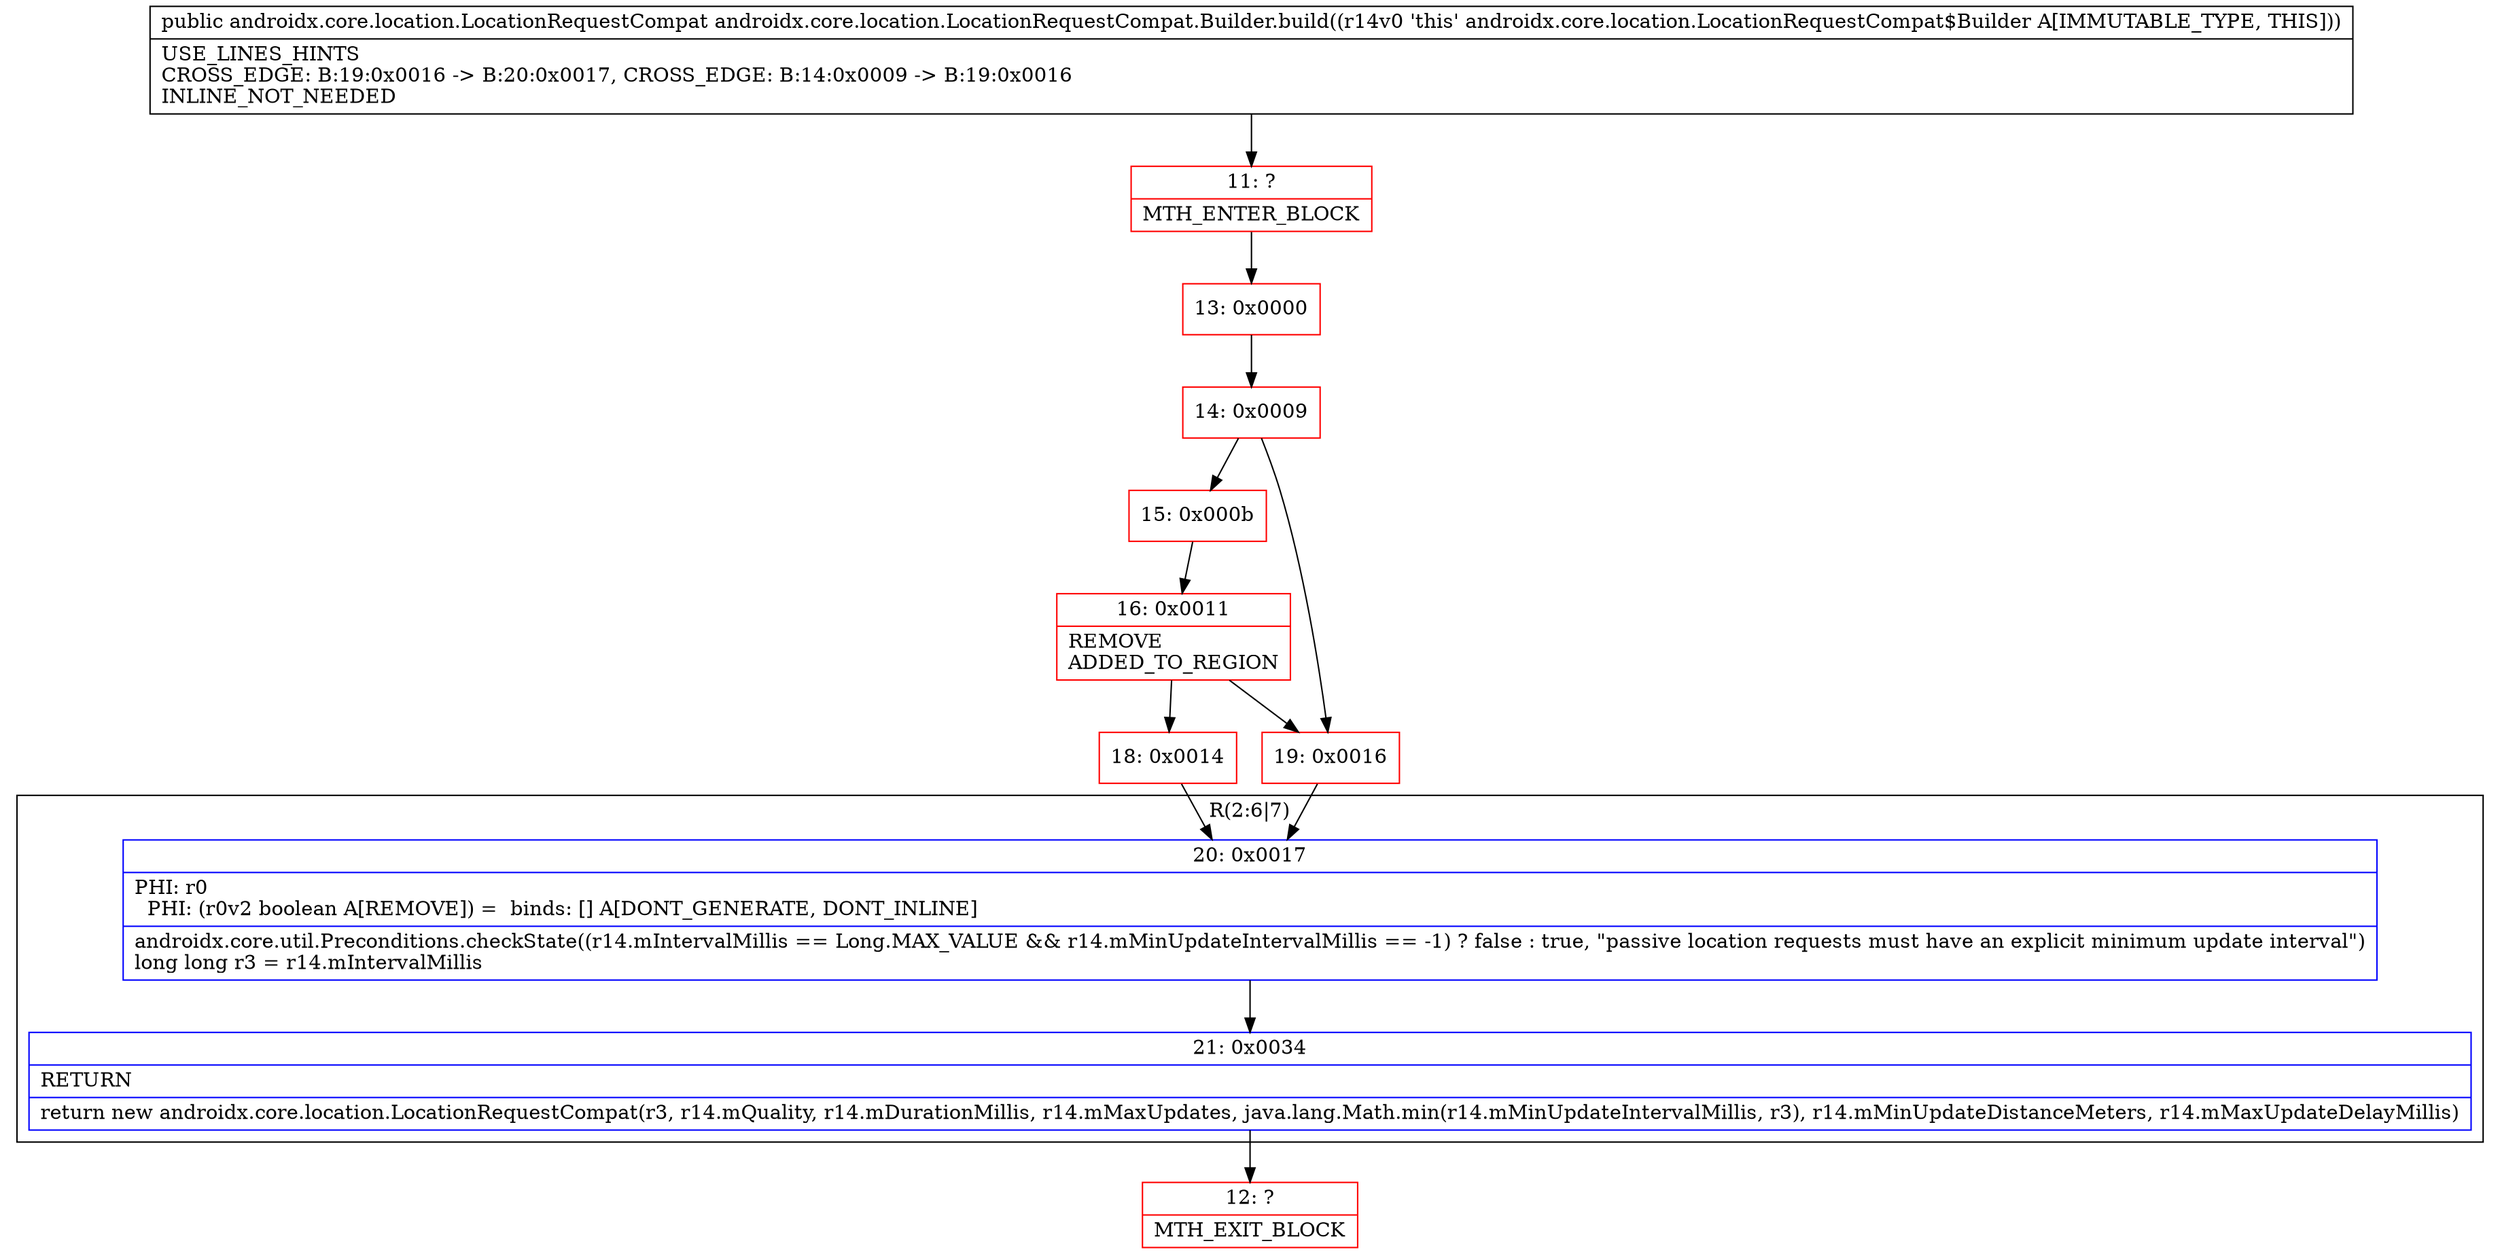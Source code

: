 digraph "CFG forandroidx.core.location.LocationRequestCompat.Builder.build()Landroidx\/core\/location\/LocationRequestCompat;" {
subgraph cluster_Region_88817056 {
label = "R(2:6|7)";
node [shape=record,color=blue];
Node_20 [shape=record,label="{20\:\ 0x0017|PHI: r0 \l  PHI: (r0v2 boolean A[REMOVE]) =  binds: [] A[DONT_GENERATE, DONT_INLINE]\l|androidx.core.util.Preconditions.checkState((r14.mIntervalMillis == Long.MAX_VALUE && r14.mMinUpdateIntervalMillis == \-1) ? false : true, \"passive location requests must have an explicit minimum update interval\")\llong long r3 = r14.mIntervalMillis\l}"];
Node_21 [shape=record,label="{21\:\ 0x0034|RETURN\l|return new androidx.core.location.LocationRequestCompat(r3, r14.mQuality, r14.mDurationMillis, r14.mMaxUpdates, java.lang.Math.min(r14.mMinUpdateIntervalMillis, r3), r14.mMinUpdateDistanceMeters, r14.mMaxUpdateDelayMillis)\l}"];
}
Node_11 [shape=record,color=red,label="{11\:\ ?|MTH_ENTER_BLOCK\l}"];
Node_13 [shape=record,color=red,label="{13\:\ 0x0000}"];
Node_14 [shape=record,color=red,label="{14\:\ 0x0009}"];
Node_15 [shape=record,color=red,label="{15\:\ 0x000b}"];
Node_16 [shape=record,color=red,label="{16\:\ 0x0011|REMOVE\lADDED_TO_REGION\l}"];
Node_18 [shape=record,color=red,label="{18\:\ 0x0014}"];
Node_12 [shape=record,color=red,label="{12\:\ ?|MTH_EXIT_BLOCK\l}"];
Node_19 [shape=record,color=red,label="{19\:\ 0x0016}"];
MethodNode[shape=record,label="{public androidx.core.location.LocationRequestCompat androidx.core.location.LocationRequestCompat.Builder.build((r14v0 'this' androidx.core.location.LocationRequestCompat$Builder A[IMMUTABLE_TYPE, THIS]))  | USE_LINES_HINTS\lCROSS_EDGE: B:19:0x0016 \-\> B:20:0x0017, CROSS_EDGE: B:14:0x0009 \-\> B:19:0x0016\lINLINE_NOT_NEEDED\l}"];
MethodNode -> Node_11;Node_20 -> Node_21;
Node_21 -> Node_12;
Node_11 -> Node_13;
Node_13 -> Node_14;
Node_14 -> Node_15;
Node_14 -> Node_19;
Node_15 -> Node_16;
Node_16 -> Node_18;
Node_16 -> Node_19;
Node_18 -> Node_20;
Node_19 -> Node_20;
}

